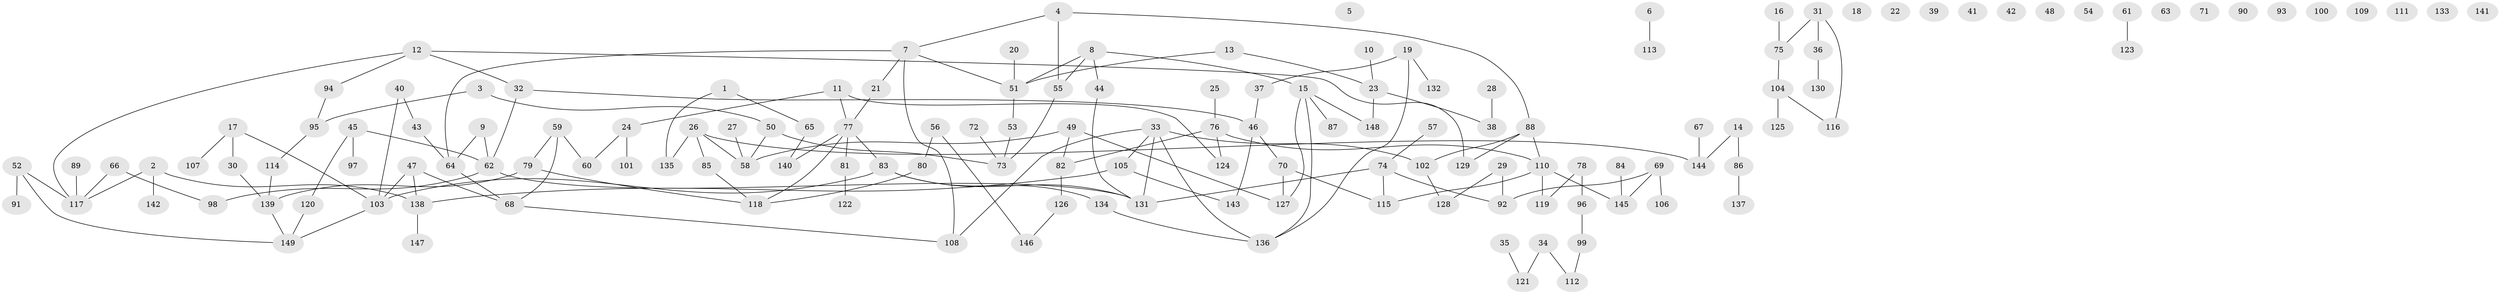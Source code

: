 // coarse degree distribution, {2: 0.22972972972972974, 6: 0.04054054054054054, 7: 0.05405405405405406, 17: 0.013513513513513514, 0: 0.25675675675675674, 5: 0.06756756756756757, 1: 0.1891891891891892, 9: 0.013513513513513514, 4: 0.04054054054054054, 3: 0.0945945945945946}
// Generated by graph-tools (version 1.1) at 2025/16/03/04/25 18:16:30]
// undirected, 149 vertices, 166 edges
graph export_dot {
graph [start="1"]
  node [color=gray90,style=filled];
  1;
  2;
  3;
  4;
  5;
  6;
  7;
  8;
  9;
  10;
  11;
  12;
  13;
  14;
  15;
  16;
  17;
  18;
  19;
  20;
  21;
  22;
  23;
  24;
  25;
  26;
  27;
  28;
  29;
  30;
  31;
  32;
  33;
  34;
  35;
  36;
  37;
  38;
  39;
  40;
  41;
  42;
  43;
  44;
  45;
  46;
  47;
  48;
  49;
  50;
  51;
  52;
  53;
  54;
  55;
  56;
  57;
  58;
  59;
  60;
  61;
  62;
  63;
  64;
  65;
  66;
  67;
  68;
  69;
  70;
  71;
  72;
  73;
  74;
  75;
  76;
  77;
  78;
  79;
  80;
  81;
  82;
  83;
  84;
  85;
  86;
  87;
  88;
  89;
  90;
  91;
  92;
  93;
  94;
  95;
  96;
  97;
  98;
  99;
  100;
  101;
  102;
  103;
  104;
  105;
  106;
  107;
  108;
  109;
  110;
  111;
  112;
  113;
  114;
  115;
  116;
  117;
  118;
  119;
  120;
  121;
  122;
  123;
  124;
  125;
  126;
  127;
  128;
  129;
  130;
  131;
  132;
  133;
  134;
  135;
  136;
  137;
  138;
  139;
  140;
  141;
  142;
  143;
  144;
  145;
  146;
  147;
  148;
  149;
  1 -- 65;
  1 -- 135;
  2 -- 117;
  2 -- 138;
  2 -- 142;
  3 -- 50;
  3 -- 95;
  4 -- 7;
  4 -- 55;
  4 -- 88;
  6 -- 113;
  7 -- 21;
  7 -- 51;
  7 -- 64;
  7 -- 108;
  8 -- 15;
  8 -- 44;
  8 -- 51;
  8 -- 55;
  9 -- 62;
  9 -- 64;
  10 -- 23;
  11 -- 24;
  11 -- 77;
  11 -- 124;
  12 -- 32;
  12 -- 94;
  12 -- 117;
  12 -- 129;
  13 -- 23;
  13 -- 51;
  14 -- 86;
  14 -- 144;
  15 -- 87;
  15 -- 127;
  15 -- 136;
  15 -- 148;
  16 -- 75;
  17 -- 30;
  17 -- 103;
  17 -- 107;
  19 -- 37;
  19 -- 132;
  19 -- 136;
  20 -- 51;
  21 -- 77;
  23 -- 38;
  23 -- 148;
  24 -- 60;
  24 -- 101;
  25 -- 76;
  26 -- 58;
  26 -- 85;
  26 -- 135;
  26 -- 144;
  27 -- 58;
  28 -- 38;
  29 -- 92;
  29 -- 128;
  30 -- 139;
  31 -- 36;
  31 -- 75;
  31 -- 116;
  32 -- 46;
  32 -- 62;
  33 -- 102;
  33 -- 105;
  33 -- 108;
  33 -- 131;
  33 -- 136;
  34 -- 112;
  34 -- 121;
  35 -- 121;
  36 -- 130;
  37 -- 46;
  40 -- 43;
  40 -- 103;
  43 -- 64;
  44 -- 131;
  45 -- 62;
  45 -- 97;
  45 -- 120;
  46 -- 70;
  46 -- 143;
  47 -- 68;
  47 -- 103;
  47 -- 138;
  49 -- 58;
  49 -- 82;
  49 -- 127;
  50 -- 58;
  50 -- 73;
  51 -- 53;
  52 -- 91;
  52 -- 117;
  52 -- 149;
  53 -- 73;
  55 -- 73;
  56 -- 80;
  56 -- 146;
  57 -- 74;
  59 -- 60;
  59 -- 68;
  59 -- 79;
  61 -- 123;
  62 -- 98;
  62 -- 131;
  64 -- 68;
  65 -- 140;
  66 -- 98;
  66 -- 117;
  67 -- 144;
  68 -- 108;
  69 -- 92;
  69 -- 106;
  69 -- 145;
  70 -- 115;
  70 -- 127;
  72 -- 73;
  74 -- 92;
  74 -- 115;
  74 -- 131;
  75 -- 104;
  76 -- 82;
  76 -- 110;
  76 -- 124;
  77 -- 81;
  77 -- 83;
  77 -- 118;
  77 -- 140;
  78 -- 96;
  78 -- 119;
  79 -- 118;
  79 -- 139;
  80 -- 118;
  81 -- 122;
  82 -- 126;
  83 -- 103;
  83 -- 131;
  83 -- 134;
  84 -- 145;
  85 -- 118;
  86 -- 137;
  88 -- 102;
  88 -- 110;
  88 -- 129;
  89 -- 117;
  94 -- 95;
  95 -- 114;
  96 -- 99;
  99 -- 112;
  102 -- 128;
  103 -- 149;
  104 -- 116;
  104 -- 125;
  105 -- 138;
  105 -- 143;
  110 -- 115;
  110 -- 119;
  110 -- 145;
  114 -- 139;
  120 -- 149;
  126 -- 146;
  134 -- 136;
  138 -- 147;
  139 -- 149;
}
